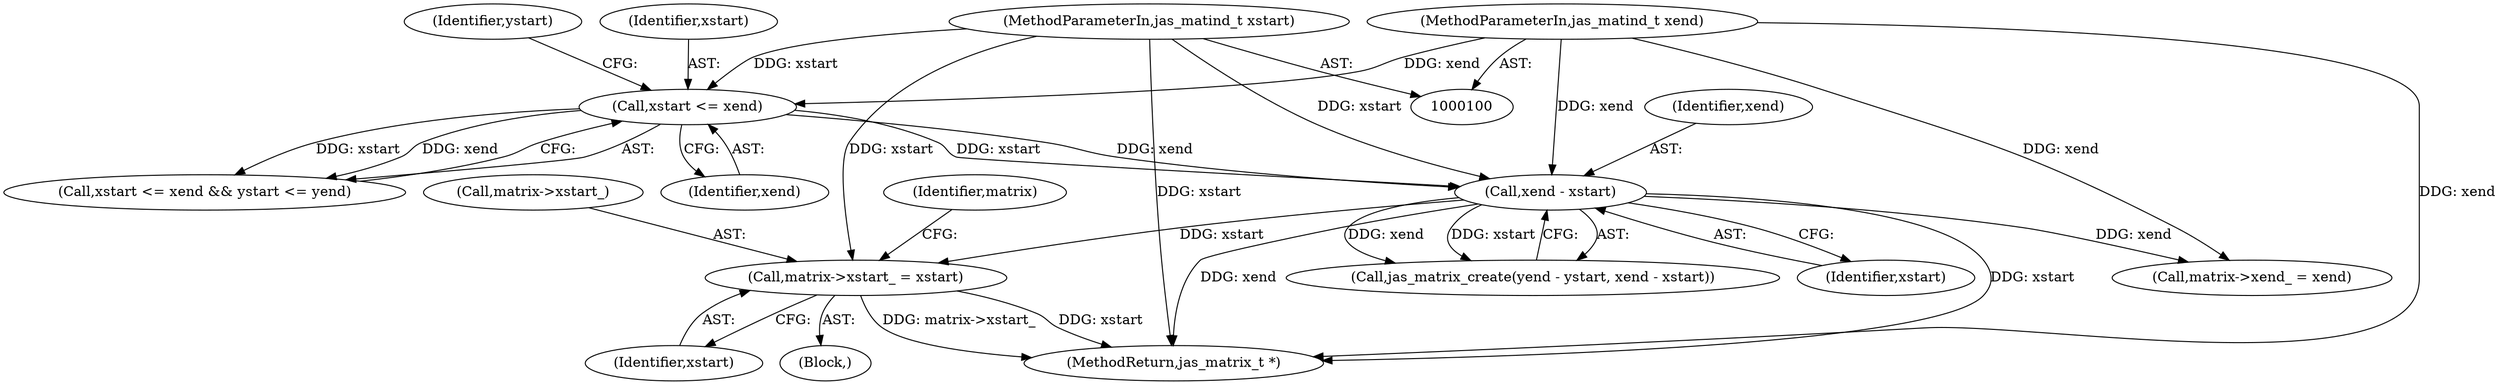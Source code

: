 digraph "0_jasper_d42b2388f7f8e0332c846675133acea151fc557a_27@pointer" {
"1000129" [label="(Call,matrix->xstart_ = xstart)"];
"1000123" [label="(Call,xend - xstart)"];
"1000109" [label="(Call,xstart <= xend)"];
"1000101" [label="(MethodParameterIn,jas_matind_t xstart)"];
"1000103" [label="(MethodParameterIn,jas_matind_t xend)"];
"1000110" [label="(Identifier,xstart)"];
"1000129" [label="(Call,matrix->xstart_ = xstart)"];
"1000139" [label="(Call,matrix->xend_ = xend)"];
"1000133" [label="(Identifier,xstart)"];
"1000123" [label="(Call,xend - xstart)"];
"1000119" [label="(Call,jas_matrix_create(yend - ystart, xend - xstart))"];
"1000124" [label="(Identifier,xend)"];
"1000111" [label="(Identifier,xend)"];
"1000125" [label="(Identifier,xstart)"];
"1000101" [label="(MethodParameterIn,jas_matind_t xstart)"];
"1000109" [label="(Call,xstart <= xend)"];
"1000108" [label="(Call,xstart <= xend && ystart <= yend)"];
"1000105" [label="(Block,)"];
"1000136" [label="(Identifier,matrix)"];
"1000130" [label="(Call,matrix->xstart_)"];
"1000151" [label="(MethodReturn,jas_matrix_t *)"];
"1000103" [label="(MethodParameterIn,jas_matind_t xend)"];
"1000113" [label="(Identifier,ystart)"];
"1000129" -> "1000105"  [label="AST: "];
"1000129" -> "1000133"  [label="CFG: "];
"1000130" -> "1000129"  [label="AST: "];
"1000133" -> "1000129"  [label="AST: "];
"1000136" -> "1000129"  [label="CFG: "];
"1000129" -> "1000151"  [label="DDG: matrix->xstart_"];
"1000129" -> "1000151"  [label="DDG: xstart"];
"1000123" -> "1000129"  [label="DDG: xstart"];
"1000101" -> "1000129"  [label="DDG: xstart"];
"1000123" -> "1000119"  [label="AST: "];
"1000123" -> "1000125"  [label="CFG: "];
"1000124" -> "1000123"  [label="AST: "];
"1000125" -> "1000123"  [label="AST: "];
"1000119" -> "1000123"  [label="CFG: "];
"1000123" -> "1000151"  [label="DDG: xstart"];
"1000123" -> "1000151"  [label="DDG: xend"];
"1000123" -> "1000119"  [label="DDG: xend"];
"1000123" -> "1000119"  [label="DDG: xstart"];
"1000109" -> "1000123"  [label="DDG: xend"];
"1000109" -> "1000123"  [label="DDG: xstart"];
"1000103" -> "1000123"  [label="DDG: xend"];
"1000101" -> "1000123"  [label="DDG: xstart"];
"1000123" -> "1000139"  [label="DDG: xend"];
"1000109" -> "1000108"  [label="AST: "];
"1000109" -> "1000111"  [label="CFG: "];
"1000110" -> "1000109"  [label="AST: "];
"1000111" -> "1000109"  [label="AST: "];
"1000113" -> "1000109"  [label="CFG: "];
"1000108" -> "1000109"  [label="CFG: "];
"1000109" -> "1000108"  [label="DDG: xstart"];
"1000109" -> "1000108"  [label="DDG: xend"];
"1000101" -> "1000109"  [label="DDG: xstart"];
"1000103" -> "1000109"  [label="DDG: xend"];
"1000101" -> "1000100"  [label="AST: "];
"1000101" -> "1000151"  [label="DDG: xstart"];
"1000103" -> "1000100"  [label="AST: "];
"1000103" -> "1000151"  [label="DDG: xend"];
"1000103" -> "1000139"  [label="DDG: xend"];
}

